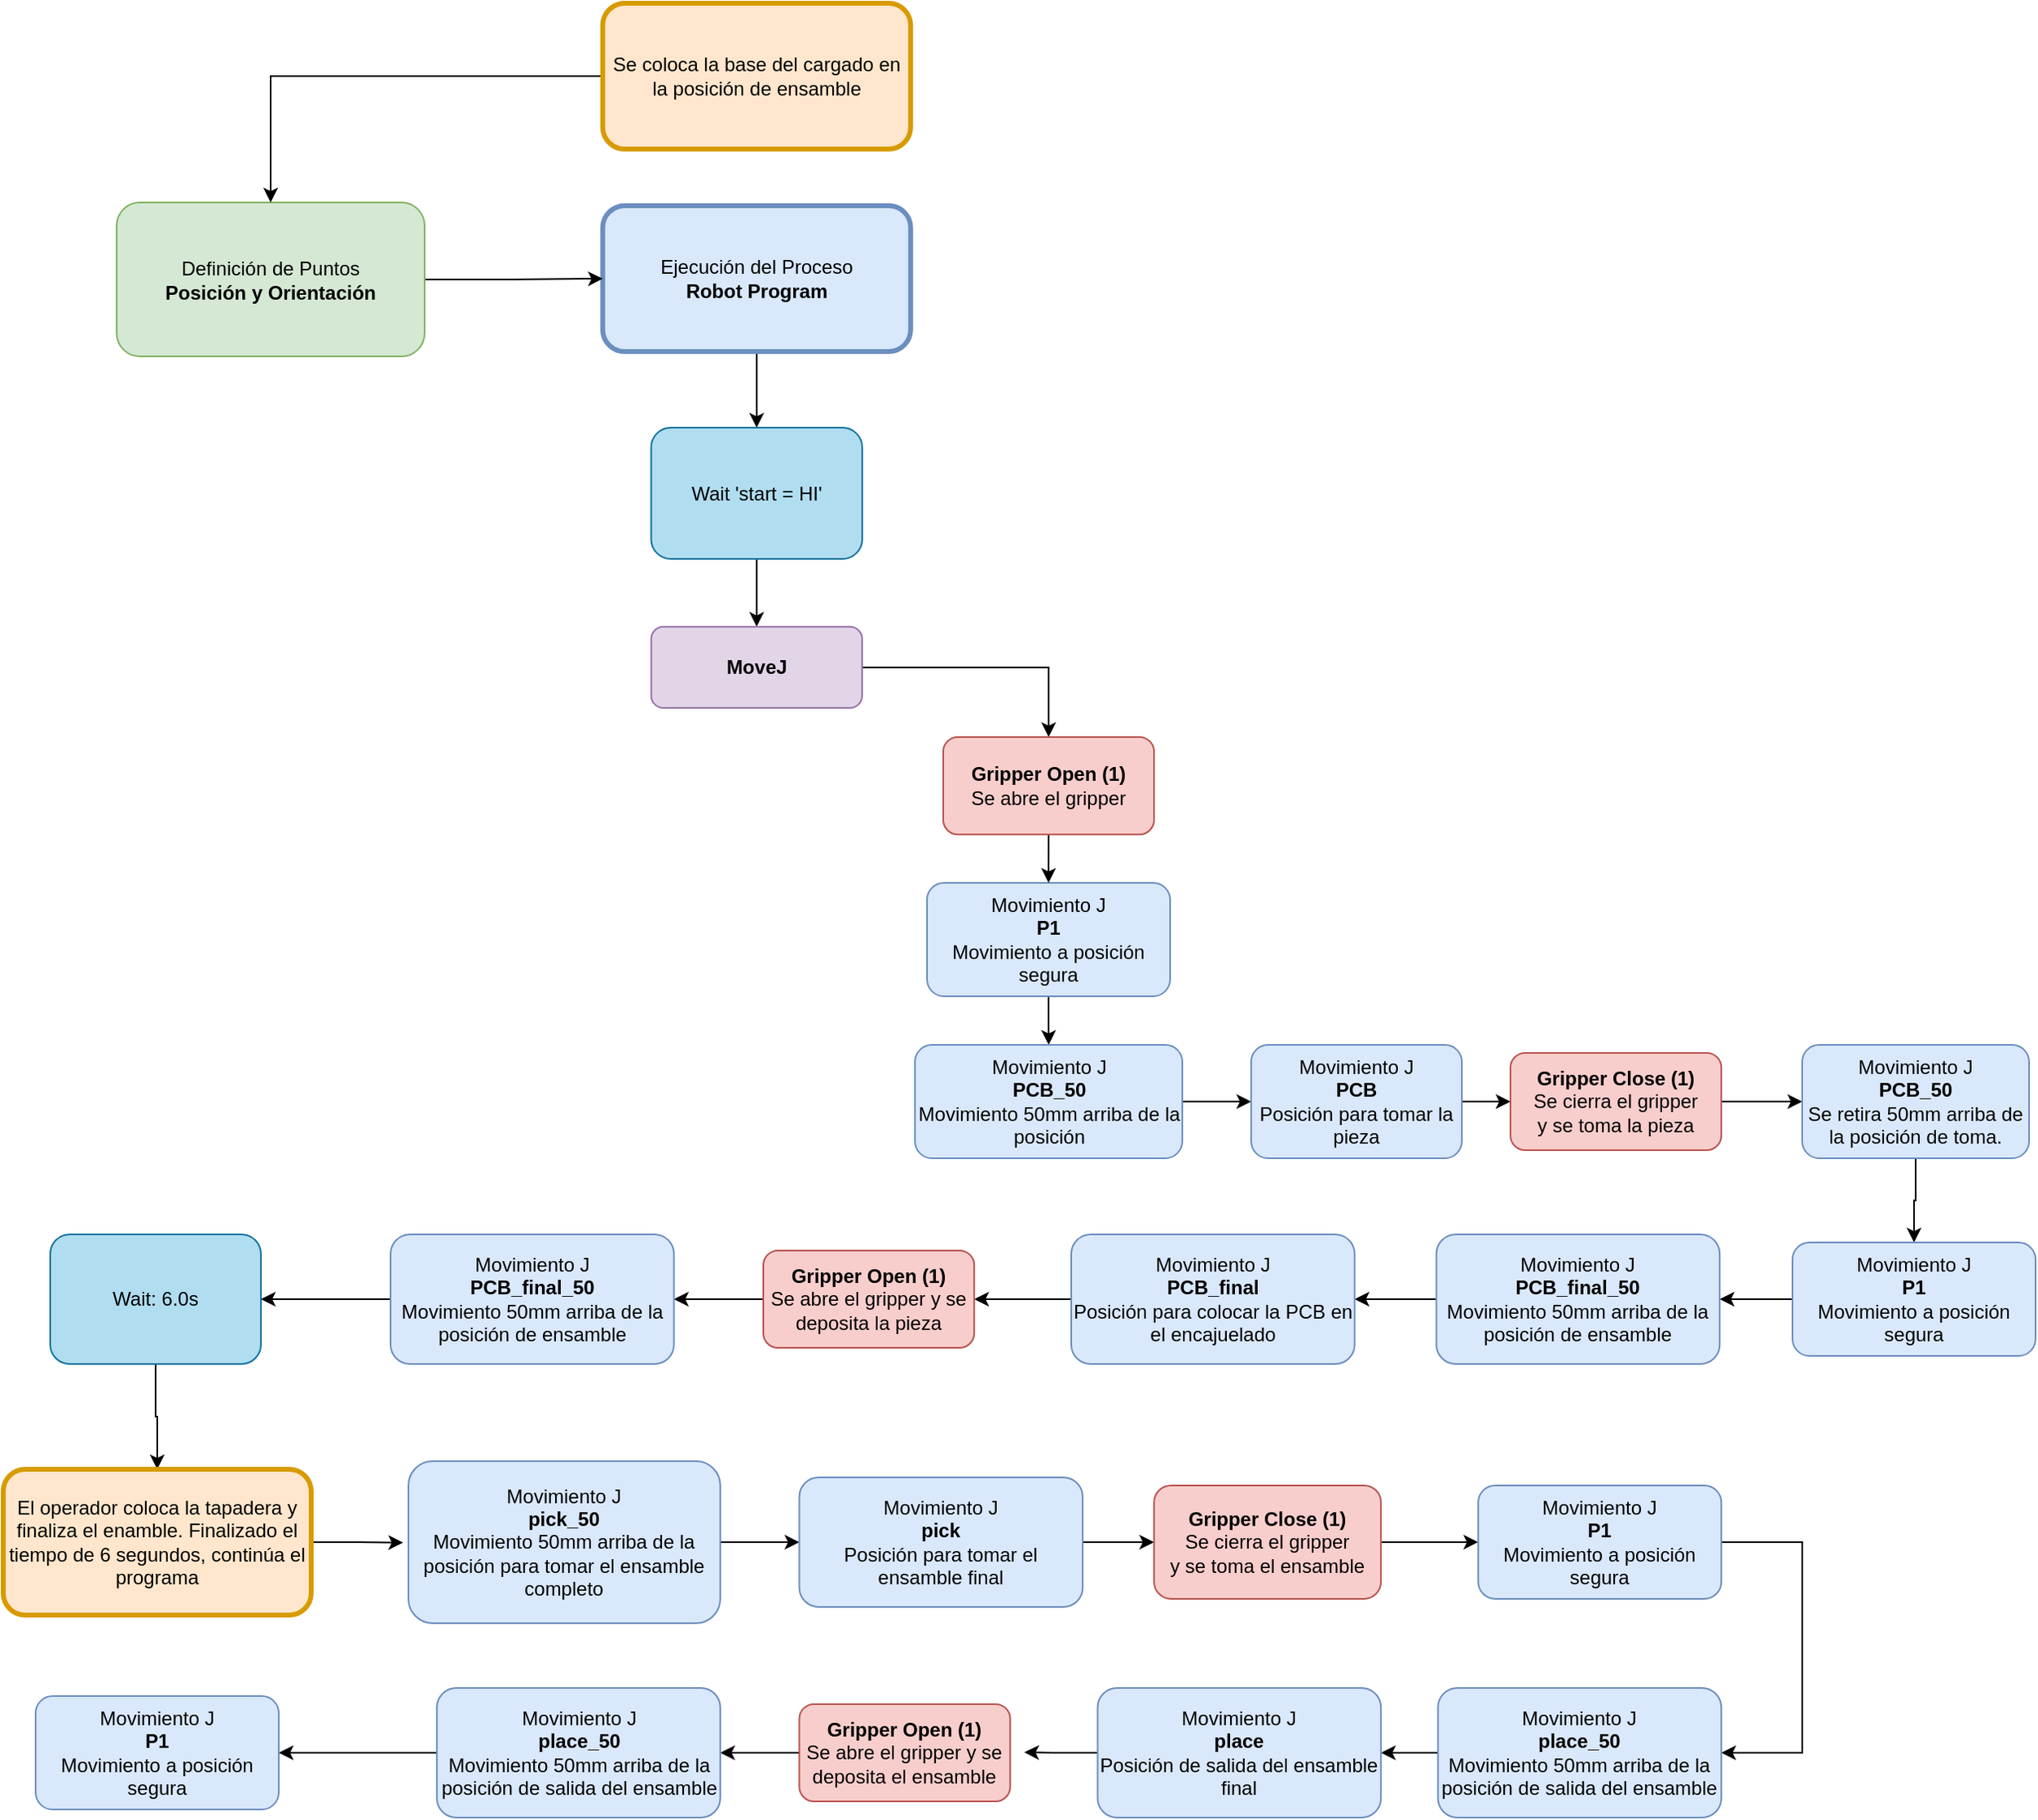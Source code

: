 <mxfile version="21.5.0" type="github">
  <diagram name="Page-1" id="ONhyKe8OTTxkF2mtK6s5">
    <mxGraphModel dx="1894" dy="1260" grid="1" gridSize="10" guides="1" tooltips="1" connect="1" arrows="1" fold="1" page="1" pageScale="1" pageWidth="2339" pageHeight="3300" math="0" shadow="0">
      <root>
        <mxCell id="0" />
        <mxCell id="1" parent="0" />
        <mxCell id="0qFu_1SzI6LwCL6rZjHh-10" style="edgeStyle=orthogonalEdgeStyle;rounded=0;orthogonalLoop=1;jettySize=auto;html=1;entryX=0.5;entryY=0;entryDx=0;entryDy=0;" edge="1" parent="1" source="0qFu_1SzI6LwCL6rZjHh-13" target="0qFu_1SzI6LwCL6rZjHh-24">
          <mxGeometry relative="1" as="geometry" />
        </mxCell>
        <mxCell id="0qFu_1SzI6LwCL6rZjHh-13" value="Ejecución del Proceso&lt;br&gt;&lt;b&gt;Robot Program&lt;/b&gt;" style="whiteSpace=wrap;html=1;rounded=1;glass=0;strokeWidth=3;shadow=0;fillColor=#dae8fc;strokeColor=#6c8ebf;" vertex="1" parent="1">
          <mxGeometry x="519.89" y="842" width="190" height="90" as="geometry" />
        </mxCell>
        <mxCell id="0qFu_1SzI6LwCL6rZjHh-64" style="edgeStyle=orthogonalEdgeStyle;rounded=0;orthogonalLoop=1;jettySize=auto;html=1;exitX=0.5;exitY=1;exitDx=0;exitDy=0;entryX=0.5;entryY=0;entryDx=0;entryDy=0;" edge="1" parent="1" source="0qFu_1SzI6LwCL6rZjHh-24" target="0qFu_1SzI6LwCL6rZjHh-26">
          <mxGeometry relative="1" as="geometry" />
        </mxCell>
        <mxCell id="0qFu_1SzI6LwCL6rZjHh-24" value="Wait &#39;start = HI&#39;" style="whiteSpace=wrap;html=1;rounded=1;glass=0;strokeWidth=1;shadow=0;fillColor=#b1ddf0;strokeColor=#10739e;" vertex="1" parent="1">
          <mxGeometry x="549.78" y="979" width="130.22" height="81" as="geometry" />
        </mxCell>
        <mxCell id="0qFu_1SzI6LwCL6rZjHh-66" value="" style="edgeStyle=orthogonalEdgeStyle;rounded=0;orthogonalLoop=1;jettySize=auto;html=1;" edge="1" parent="1" source="0qFu_1SzI6LwCL6rZjHh-26" target="0qFu_1SzI6LwCL6rZjHh-65">
          <mxGeometry relative="1" as="geometry" />
        </mxCell>
        <mxCell id="0qFu_1SzI6LwCL6rZjHh-26" value="&lt;b&gt;MoveJ&lt;/b&gt;" style="whiteSpace=wrap;html=1;rounded=1;glass=0;strokeWidth=1;shadow=0;fillColor=#e1d5e7;strokeColor=#9673a6;" vertex="1" parent="1">
          <mxGeometry x="549.83" y="1101.89" width="130.11" height="50.11" as="geometry" />
        </mxCell>
        <mxCell id="0qFu_1SzI6LwCL6rZjHh-69" value="" style="edgeStyle=orthogonalEdgeStyle;rounded=0;orthogonalLoop=1;jettySize=auto;html=1;" edge="1" parent="1" source="0qFu_1SzI6LwCL6rZjHh-35" target="0qFu_1SzI6LwCL6rZjHh-68">
          <mxGeometry relative="1" as="geometry" />
        </mxCell>
        <mxCell id="0qFu_1SzI6LwCL6rZjHh-35" value="Movimiento J&lt;br&gt;&lt;b&gt;P1&lt;/b&gt;&lt;br&gt;Movimiento a posición segura" style="whiteSpace=wrap;html=1;fillColor=#dae8fc;strokeColor=#6c8ebf;rounded=1;glass=0;strokeWidth=1;shadow=0;" vertex="1" parent="1">
          <mxGeometry x="720" y="1260" width="150" height="70" as="geometry" />
        </mxCell>
        <mxCell id="0qFu_1SzI6LwCL6rZjHh-91" style="edgeStyle=orthogonalEdgeStyle;rounded=0;orthogonalLoop=1;jettySize=auto;html=1;exitX=1;exitY=0.5;exitDx=0;exitDy=0;" edge="1" parent="1" source="0qFu_1SzI6LwCL6rZjHh-62" target="0qFu_1SzI6LwCL6rZjHh-13">
          <mxGeometry relative="1" as="geometry" />
        </mxCell>
        <mxCell id="0qFu_1SzI6LwCL6rZjHh-62" value="Definición de Puntos&lt;br&gt;&lt;b&gt;Posición y Orientación&lt;/b&gt;" style="whiteSpace=wrap;html=1;rounded=1;glass=0;strokeWidth=1;shadow=0;fillColor=#d5e8d4;strokeColor=#82b366;" vertex="1" parent="1">
          <mxGeometry x="220" y="840" width="190" height="95" as="geometry" />
        </mxCell>
        <mxCell id="0qFu_1SzI6LwCL6rZjHh-67" style="edgeStyle=orthogonalEdgeStyle;rounded=0;orthogonalLoop=1;jettySize=auto;html=1;exitX=0.5;exitY=1;exitDx=0;exitDy=0;" edge="1" parent="1" source="0qFu_1SzI6LwCL6rZjHh-65" target="0qFu_1SzI6LwCL6rZjHh-35">
          <mxGeometry relative="1" as="geometry" />
        </mxCell>
        <mxCell id="0qFu_1SzI6LwCL6rZjHh-65" value="&lt;b&gt;Gripper Open (1)&lt;/b&gt;&lt;br&gt;Se abre el gripper" style="whiteSpace=wrap;html=1;rounded=1;glass=0;strokeWidth=1;shadow=0;fillColor=#f8cecc;strokeColor=#b85450;" vertex="1" parent="1">
          <mxGeometry x="729.99" y="1170" width="130.11" height="60.11" as="geometry" />
        </mxCell>
        <mxCell id="0qFu_1SzI6LwCL6rZjHh-71" style="edgeStyle=orthogonalEdgeStyle;rounded=0;orthogonalLoop=1;jettySize=auto;html=1;exitX=1;exitY=0.5;exitDx=0;exitDy=0;entryX=0;entryY=0.5;entryDx=0;entryDy=0;" edge="1" parent="1" source="0qFu_1SzI6LwCL6rZjHh-68" target="0qFu_1SzI6LwCL6rZjHh-70">
          <mxGeometry relative="1" as="geometry" />
        </mxCell>
        <mxCell id="0qFu_1SzI6LwCL6rZjHh-68" value="Movimiento J&lt;br&gt;&lt;b&gt;PCB_50&lt;/b&gt;&lt;br&gt;Movimiento 50mm arriba de la posición" style="whiteSpace=wrap;html=1;fillColor=#dae8fc;strokeColor=#6c8ebf;rounded=1;glass=0;strokeWidth=1;shadow=0;" vertex="1" parent="1">
          <mxGeometry x="712.57" y="1360" width="164.95" height="70" as="geometry" />
        </mxCell>
        <mxCell id="0qFu_1SzI6LwCL6rZjHh-73" style="edgeStyle=orthogonalEdgeStyle;rounded=0;orthogonalLoop=1;jettySize=auto;html=1;entryX=0;entryY=0.5;entryDx=0;entryDy=0;" edge="1" parent="1" source="0qFu_1SzI6LwCL6rZjHh-70" target="0qFu_1SzI6LwCL6rZjHh-72">
          <mxGeometry relative="1" as="geometry" />
        </mxCell>
        <mxCell id="0qFu_1SzI6LwCL6rZjHh-70" value="Movimiento J&lt;br&gt;&lt;span style=&quot;border-color: var(--border-color);&quot;&gt;&lt;b&gt;PCB&lt;/b&gt;&lt;br&gt;Posición para tomar la pieza&lt;br&gt;&lt;/span&gt;" style="whiteSpace=wrap;html=1;fillColor=#dae8fc;strokeColor=#6c8ebf;rounded=1;glass=0;strokeWidth=1;shadow=0;" vertex="1" parent="1">
          <mxGeometry x="920" y="1360" width="130" height="70" as="geometry" />
        </mxCell>
        <mxCell id="0qFu_1SzI6LwCL6rZjHh-76" style="edgeStyle=orthogonalEdgeStyle;rounded=0;orthogonalLoop=1;jettySize=auto;html=1;exitX=1;exitY=0.5;exitDx=0;exitDy=0;" edge="1" parent="1" source="0qFu_1SzI6LwCL6rZjHh-72" target="0qFu_1SzI6LwCL6rZjHh-74">
          <mxGeometry relative="1" as="geometry" />
        </mxCell>
        <mxCell id="0qFu_1SzI6LwCL6rZjHh-72" value="&lt;b&gt;Gripper Close (1)&lt;/b&gt;&lt;br&gt;Se cierra el gripper &lt;br&gt;y se toma la pieza" style="whiteSpace=wrap;html=1;rounded=1;glass=0;strokeWidth=1;shadow=0;fillColor=#f8cecc;strokeColor=#b85450;" vertex="1" parent="1">
          <mxGeometry x="1080" y="1365" width="130.11" height="60.05" as="geometry" />
        </mxCell>
        <mxCell id="0qFu_1SzI6LwCL6rZjHh-78" style="edgeStyle=orthogonalEdgeStyle;rounded=0;orthogonalLoop=1;jettySize=auto;html=1;exitX=0.5;exitY=1;exitDx=0;exitDy=0;entryX=0.5;entryY=0;entryDx=0;entryDy=0;" edge="1" parent="1" source="0qFu_1SzI6LwCL6rZjHh-74" target="0qFu_1SzI6LwCL6rZjHh-77">
          <mxGeometry relative="1" as="geometry" />
        </mxCell>
        <mxCell id="0qFu_1SzI6LwCL6rZjHh-74" value="Movimiento J&lt;br&gt;&lt;span style=&quot;border-color: var(--border-color);&quot;&gt;&lt;b&gt;PCB_50&lt;/b&gt;&lt;br&gt;Se retira 50mm arriba de la posición de toma.&lt;br&gt;&lt;/span&gt;" style="whiteSpace=wrap;html=1;fillColor=#dae8fc;strokeColor=#6c8ebf;rounded=1;glass=0;strokeWidth=1;shadow=0;" vertex="1" parent="1">
          <mxGeometry x="1260" y="1360" width="140" height="70" as="geometry" />
        </mxCell>
        <mxCell id="0qFu_1SzI6LwCL6rZjHh-80" style="edgeStyle=orthogonalEdgeStyle;rounded=0;orthogonalLoop=1;jettySize=auto;html=1;exitX=0;exitY=0.5;exitDx=0;exitDy=0;entryX=1;entryY=0.5;entryDx=0;entryDy=0;" edge="1" parent="1" source="0qFu_1SzI6LwCL6rZjHh-77" target="0qFu_1SzI6LwCL6rZjHh-79">
          <mxGeometry relative="1" as="geometry" />
        </mxCell>
        <mxCell id="0qFu_1SzI6LwCL6rZjHh-77" value="Movimiento J&lt;br&gt;&lt;b&gt;P1&lt;/b&gt;&lt;br&gt;Movimiento a posición segura" style="whiteSpace=wrap;html=1;fillColor=#dae8fc;strokeColor=#6c8ebf;rounded=1;glass=0;strokeWidth=1;shadow=0;" vertex="1" parent="1">
          <mxGeometry x="1254" y="1482" width="150" height="70" as="geometry" />
        </mxCell>
        <mxCell id="0qFu_1SzI6LwCL6rZjHh-82" value="" style="edgeStyle=orthogonalEdgeStyle;rounded=0;orthogonalLoop=1;jettySize=auto;html=1;" edge="1" parent="1" source="0qFu_1SzI6LwCL6rZjHh-79" target="0qFu_1SzI6LwCL6rZjHh-81">
          <mxGeometry relative="1" as="geometry" />
        </mxCell>
        <mxCell id="0qFu_1SzI6LwCL6rZjHh-79" value="Movimiento J&lt;br&gt;&lt;b&gt;PCB_final_50&lt;/b&gt;&lt;br&gt;Movimiento 50mm arriba de la posición de ensamble" style="whiteSpace=wrap;html=1;fillColor=#dae8fc;strokeColor=#6c8ebf;rounded=1;glass=0;strokeWidth=1;shadow=0;" vertex="1" parent="1">
          <mxGeometry x="1034.27" y="1477" width="174.84" height="80" as="geometry" />
        </mxCell>
        <mxCell id="0qFu_1SzI6LwCL6rZjHh-84" style="edgeStyle=orthogonalEdgeStyle;rounded=0;orthogonalLoop=1;jettySize=auto;html=1;exitX=0;exitY=0.5;exitDx=0;exitDy=0;entryX=1;entryY=0.5;entryDx=0;entryDy=0;" edge="1" parent="1" source="0qFu_1SzI6LwCL6rZjHh-81" target="0qFu_1SzI6LwCL6rZjHh-83">
          <mxGeometry relative="1" as="geometry" />
        </mxCell>
        <mxCell id="0qFu_1SzI6LwCL6rZjHh-81" value="Movimiento J&lt;br&gt;&lt;b&gt;PCB_final&lt;/b&gt;&lt;br&gt;Posición para colocar la PCB en el encajuelado" style="whiteSpace=wrap;html=1;fillColor=#dae8fc;strokeColor=#6c8ebf;rounded=1;glass=0;strokeWidth=1;shadow=0;" vertex="1" parent="1">
          <mxGeometry x="809.0" y="1477" width="174.84" height="80" as="geometry" />
        </mxCell>
        <mxCell id="0qFu_1SzI6LwCL6rZjHh-86" style="edgeStyle=orthogonalEdgeStyle;rounded=0;orthogonalLoop=1;jettySize=auto;html=1;exitX=0;exitY=0.5;exitDx=0;exitDy=0;entryX=1;entryY=0.5;entryDx=0;entryDy=0;" edge="1" parent="1" source="0qFu_1SzI6LwCL6rZjHh-83" target="0qFu_1SzI6LwCL6rZjHh-85">
          <mxGeometry relative="1" as="geometry" />
        </mxCell>
        <mxCell id="0qFu_1SzI6LwCL6rZjHh-83" value="&lt;b&gt;Gripper Open (1)&lt;/b&gt;&lt;br&gt;Se abre el gripper y se deposita la pieza" style="whiteSpace=wrap;html=1;rounded=1;glass=0;strokeWidth=1;shadow=0;fillColor=#f8cecc;strokeColor=#b85450;" vertex="1" parent="1">
          <mxGeometry x="619" y="1486.94" width="130.11" height="60.11" as="geometry" />
        </mxCell>
        <mxCell id="0qFu_1SzI6LwCL6rZjHh-93" style="edgeStyle=orthogonalEdgeStyle;rounded=0;orthogonalLoop=1;jettySize=auto;html=1;exitX=0;exitY=0.5;exitDx=0;exitDy=0;entryX=1;entryY=0.5;entryDx=0;entryDy=0;" edge="1" parent="1" source="0qFu_1SzI6LwCL6rZjHh-85" target="0qFu_1SzI6LwCL6rZjHh-92">
          <mxGeometry relative="1" as="geometry" />
        </mxCell>
        <mxCell id="0qFu_1SzI6LwCL6rZjHh-85" value="Movimiento J&lt;br&gt;&lt;b&gt;PCB_final_50&lt;/b&gt;&lt;br&gt;Movimiento 50mm arriba de la posición de ensamble" style="whiteSpace=wrap;html=1;fillColor=#dae8fc;strokeColor=#6c8ebf;rounded=1;glass=0;strokeWidth=1;shadow=0;" vertex="1" parent="1">
          <mxGeometry x="389" y="1477" width="174.84" height="80" as="geometry" />
        </mxCell>
        <mxCell id="0qFu_1SzI6LwCL6rZjHh-90" style="edgeStyle=orthogonalEdgeStyle;rounded=0;orthogonalLoop=1;jettySize=auto;html=1;exitX=0;exitY=0.5;exitDx=0;exitDy=0;" edge="1" parent="1" source="0qFu_1SzI6LwCL6rZjHh-87" target="0qFu_1SzI6LwCL6rZjHh-62">
          <mxGeometry relative="1" as="geometry" />
        </mxCell>
        <mxCell id="0qFu_1SzI6LwCL6rZjHh-87" value="Se coloca la base del cargado en la posición de ensamble" style="whiteSpace=wrap;html=1;rounded=1;glass=0;strokeWidth=3;shadow=0;fillColor=#ffe6cc;strokeColor=#d79b00;" vertex="1" parent="1">
          <mxGeometry x="519.89" y="717" width="190" height="90" as="geometry" />
        </mxCell>
        <mxCell id="0qFu_1SzI6LwCL6rZjHh-107" style="edgeStyle=orthogonalEdgeStyle;rounded=0;orthogonalLoop=1;jettySize=auto;html=1;exitX=0.5;exitY=1;exitDx=0;exitDy=0;entryX=0.5;entryY=0;entryDx=0;entryDy=0;" edge="1" parent="1" source="0qFu_1SzI6LwCL6rZjHh-92" target="0qFu_1SzI6LwCL6rZjHh-105">
          <mxGeometry relative="1" as="geometry" />
        </mxCell>
        <mxCell id="0qFu_1SzI6LwCL6rZjHh-92" value="Wait: 6.0s" style="whiteSpace=wrap;html=1;rounded=1;glass=0;strokeWidth=1;shadow=0;fillColor=#b1ddf0;strokeColor=#10739e;" vertex="1" parent="1">
          <mxGeometry x="179" y="1477" width="130" height="80" as="geometry" />
        </mxCell>
        <mxCell id="0qFu_1SzI6LwCL6rZjHh-98" style="edgeStyle=orthogonalEdgeStyle;rounded=0;orthogonalLoop=1;jettySize=auto;html=1;exitX=1;exitY=0.5;exitDx=0;exitDy=0;" edge="1" parent="1" source="0qFu_1SzI6LwCL6rZjHh-94" target="0qFu_1SzI6LwCL6rZjHh-97">
          <mxGeometry relative="1" as="geometry" />
        </mxCell>
        <mxCell id="0qFu_1SzI6LwCL6rZjHh-94" value="Movimiento J&lt;br&gt;&lt;b&gt;pick_50&lt;/b&gt;&lt;br&gt;Movimiento 50mm arriba de la posición para tomar el ensamble completo" style="whiteSpace=wrap;html=1;fillColor=#dae8fc;strokeColor=#6c8ebf;rounded=1;glass=0;strokeWidth=1;shadow=0;" vertex="1" parent="1">
          <mxGeometry x="400" y="1617" width="192.42" height="100" as="geometry" />
        </mxCell>
        <mxCell id="0qFu_1SzI6LwCL6rZjHh-100" value="" style="edgeStyle=orthogonalEdgeStyle;rounded=0;orthogonalLoop=1;jettySize=auto;html=1;" edge="1" parent="1" source="0qFu_1SzI6LwCL6rZjHh-97" target="0qFu_1SzI6LwCL6rZjHh-101">
          <mxGeometry relative="1" as="geometry">
            <mxPoint x="896.05" y="1667" as="targetPoint" />
          </mxGeometry>
        </mxCell>
        <mxCell id="0qFu_1SzI6LwCL6rZjHh-97" value="Movimiento J&lt;br&gt;&lt;b&gt;pick&lt;/b&gt;&lt;br&gt;Posición para tomar el ensamble final" style="whiteSpace=wrap;html=1;fillColor=#dae8fc;strokeColor=#6c8ebf;rounded=1;glass=0;strokeWidth=1;shadow=0;" vertex="1" parent="1">
          <mxGeometry x="641.21" y="1627" width="174.84" height="80" as="geometry" />
        </mxCell>
        <mxCell id="0qFu_1SzI6LwCL6rZjHh-104" style="edgeStyle=orthogonalEdgeStyle;rounded=0;orthogonalLoop=1;jettySize=auto;html=1;exitX=1;exitY=0.5;exitDx=0;exitDy=0;entryX=0;entryY=0.5;entryDx=0;entryDy=0;" edge="1" parent="1" source="0qFu_1SzI6LwCL6rZjHh-101" target="0qFu_1SzI6LwCL6rZjHh-103">
          <mxGeometry relative="1" as="geometry" />
        </mxCell>
        <mxCell id="0qFu_1SzI6LwCL6rZjHh-101" value="&lt;b&gt;Gripper Close (1)&lt;/b&gt;&lt;br&gt;Se cierra el gripper &lt;br&gt;y se toma el ensamble" style="whiteSpace=wrap;html=1;rounded=1;glass=0;strokeWidth=1;shadow=0;fillColor=#f8cecc;strokeColor=#b85450;" vertex="1" parent="1">
          <mxGeometry x="860.1" y="1631.95" width="140" height="70.03" as="geometry" />
        </mxCell>
        <mxCell id="0qFu_1SzI6LwCL6rZjHh-112" style="edgeStyle=orthogonalEdgeStyle;rounded=0;orthogonalLoop=1;jettySize=auto;html=1;exitX=1;exitY=0.5;exitDx=0;exitDy=0;entryX=1;entryY=0.5;entryDx=0;entryDy=0;" edge="1" parent="1" source="0qFu_1SzI6LwCL6rZjHh-103" target="0qFu_1SzI6LwCL6rZjHh-109">
          <mxGeometry relative="1" as="geometry">
            <Array as="points">
              <mxPoint x="1260" y="1667" />
              <mxPoint x="1260" y="1797" />
            </Array>
          </mxGeometry>
        </mxCell>
        <mxCell id="0qFu_1SzI6LwCL6rZjHh-103" value="Movimiento J&lt;br&gt;&lt;b&gt;P1&lt;/b&gt;&lt;br&gt;Movimiento a posición segura" style="whiteSpace=wrap;html=1;fillColor=#dae8fc;strokeColor=#6c8ebf;rounded=1;glass=0;strokeWidth=1;shadow=0;" vertex="1" parent="1">
          <mxGeometry x="1060.11" y="1631.98" width="150" height="70" as="geometry" />
        </mxCell>
        <mxCell id="0qFu_1SzI6LwCL6rZjHh-108" style="edgeStyle=orthogonalEdgeStyle;rounded=0;orthogonalLoop=1;jettySize=auto;html=1;exitX=1;exitY=0.5;exitDx=0;exitDy=0;entryX=-0.017;entryY=0.503;entryDx=0;entryDy=0;entryPerimeter=0;" edge="1" parent="1" source="0qFu_1SzI6LwCL6rZjHh-105" target="0qFu_1SzI6LwCL6rZjHh-94">
          <mxGeometry relative="1" as="geometry" />
        </mxCell>
        <mxCell id="0qFu_1SzI6LwCL6rZjHh-105" value="El operador coloca la tapadera y finaliza el enamble. Finalizado el tiempo de 6 segundos, continúa el programa" style="whiteSpace=wrap;html=1;rounded=1;glass=0;strokeWidth=3;shadow=0;fillColor=#ffe6cc;strokeColor=#d79b00;" vertex="1" parent="1">
          <mxGeometry x="150.0" y="1622" width="190" height="90" as="geometry" />
        </mxCell>
        <mxCell id="0qFu_1SzI6LwCL6rZjHh-113" style="edgeStyle=orthogonalEdgeStyle;rounded=0;orthogonalLoop=1;jettySize=auto;html=1;exitX=0;exitY=0.5;exitDx=0;exitDy=0;entryX=1;entryY=0.5;entryDx=0;entryDy=0;" edge="1" parent="1" source="0qFu_1SzI6LwCL6rZjHh-109" target="0qFu_1SzI6LwCL6rZjHh-111">
          <mxGeometry relative="1" as="geometry" />
        </mxCell>
        <mxCell id="0qFu_1SzI6LwCL6rZjHh-109" value="Movimiento J&lt;br&gt;&lt;b&gt;place_50&lt;/b&gt;&lt;br&gt;Movimiento 50mm arriba de la posición de salida del ensamble" style="whiteSpace=wrap;html=1;fillColor=#dae8fc;strokeColor=#6c8ebf;rounded=1;glass=0;strokeWidth=1;shadow=0;" vertex="1" parent="1">
          <mxGeometry x="1035.27" y="1757" width="174.84" height="80" as="geometry" />
        </mxCell>
        <mxCell id="0qFu_1SzI6LwCL6rZjHh-116" style="edgeStyle=orthogonalEdgeStyle;rounded=0;orthogonalLoop=1;jettySize=auto;html=1;exitX=0;exitY=0.5;exitDx=0;exitDy=0;entryX=1.067;entryY=0.495;entryDx=0;entryDy=0;entryPerimeter=0;" edge="1" parent="1" source="0qFu_1SzI6LwCL6rZjHh-111" target="0qFu_1SzI6LwCL6rZjHh-115">
          <mxGeometry relative="1" as="geometry" />
        </mxCell>
        <mxCell id="0qFu_1SzI6LwCL6rZjHh-111" value="Movimiento J&lt;br&gt;&lt;b&gt;place&lt;/b&gt;&lt;br&gt;Posición de salida del ensamble final" style="whiteSpace=wrap;html=1;fillColor=#dae8fc;strokeColor=#6c8ebf;rounded=1;glass=0;strokeWidth=1;shadow=0;" vertex="1" parent="1">
          <mxGeometry x="825.26" y="1757" width="174.84" height="80" as="geometry" />
        </mxCell>
        <mxCell id="0qFu_1SzI6LwCL6rZjHh-118" style="edgeStyle=orthogonalEdgeStyle;rounded=0;orthogonalLoop=1;jettySize=auto;html=1;exitX=0;exitY=0.5;exitDx=0;exitDy=0;entryX=1;entryY=0.5;entryDx=0;entryDy=0;" edge="1" parent="1" source="0qFu_1SzI6LwCL6rZjHh-115" target="0qFu_1SzI6LwCL6rZjHh-117">
          <mxGeometry relative="1" as="geometry" />
        </mxCell>
        <mxCell id="0qFu_1SzI6LwCL6rZjHh-115" value="&lt;b&gt;Gripper Open (1)&lt;/b&gt;&lt;br&gt;Se abre el gripper y se deposita el ensamble" style="whiteSpace=wrap;html=1;rounded=1;glass=0;strokeWidth=1;shadow=0;fillColor=#f8cecc;strokeColor=#b85450;" vertex="1" parent="1">
          <mxGeometry x="641.21" y="1766.94" width="130.11" height="60.11" as="geometry" />
        </mxCell>
        <mxCell id="0qFu_1SzI6LwCL6rZjHh-120" style="edgeStyle=orthogonalEdgeStyle;rounded=0;orthogonalLoop=1;jettySize=auto;html=1;exitX=0;exitY=0.5;exitDx=0;exitDy=0;entryX=1;entryY=0.5;entryDx=0;entryDy=0;" edge="1" parent="1" source="0qFu_1SzI6LwCL6rZjHh-117" target="0qFu_1SzI6LwCL6rZjHh-119">
          <mxGeometry relative="1" as="geometry" />
        </mxCell>
        <mxCell id="0qFu_1SzI6LwCL6rZjHh-117" value="Movimiento J&lt;br&gt;&lt;b&gt;place_50&lt;/b&gt;&lt;br&gt;Movimiento 50mm arriba de la posición de salida del ensamble" style="whiteSpace=wrap;html=1;fillColor=#dae8fc;strokeColor=#6c8ebf;rounded=1;glass=0;strokeWidth=1;shadow=0;" vertex="1" parent="1">
          <mxGeometry x="417.58" y="1757" width="174.84" height="80" as="geometry" />
        </mxCell>
        <mxCell id="0qFu_1SzI6LwCL6rZjHh-119" value="Movimiento J&lt;br&gt;&lt;b&gt;P1&lt;/b&gt;&lt;br&gt;Movimiento a posición segura" style="whiteSpace=wrap;html=1;fillColor=#dae8fc;strokeColor=#6c8ebf;rounded=1;glass=0;strokeWidth=1;shadow=0;" vertex="1" parent="1">
          <mxGeometry x="170.0" y="1762" width="150" height="70" as="geometry" />
        </mxCell>
      </root>
    </mxGraphModel>
  </diagram>
</mxfile>

